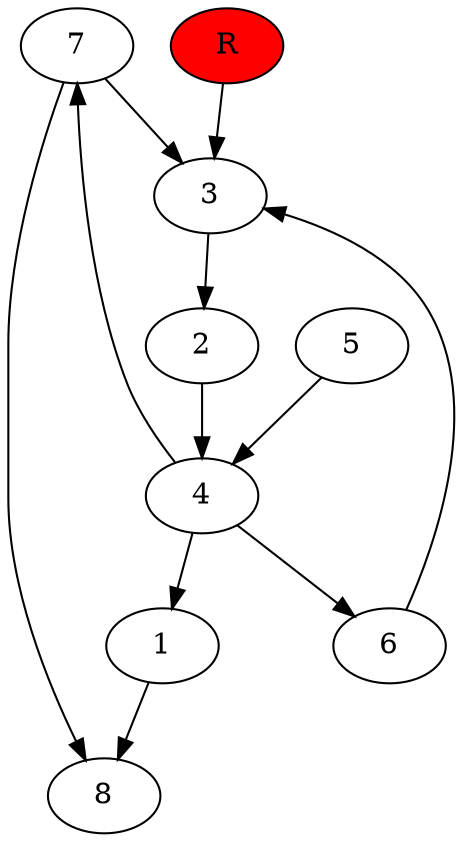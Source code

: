 digraph prb22867 {
	1
	2
	3
	4
	5
	6
	7
	8
	R [fillcolor="#ff0000" style=filled]
	1 -> 8
	2 -> 4
	3 -> 2
	4 -> 1
	4 -> 6
	4 -> 7
	5 -> 4
	6 -> 3
	7 -> 3
	7 -> 8
	R -> 3
}
